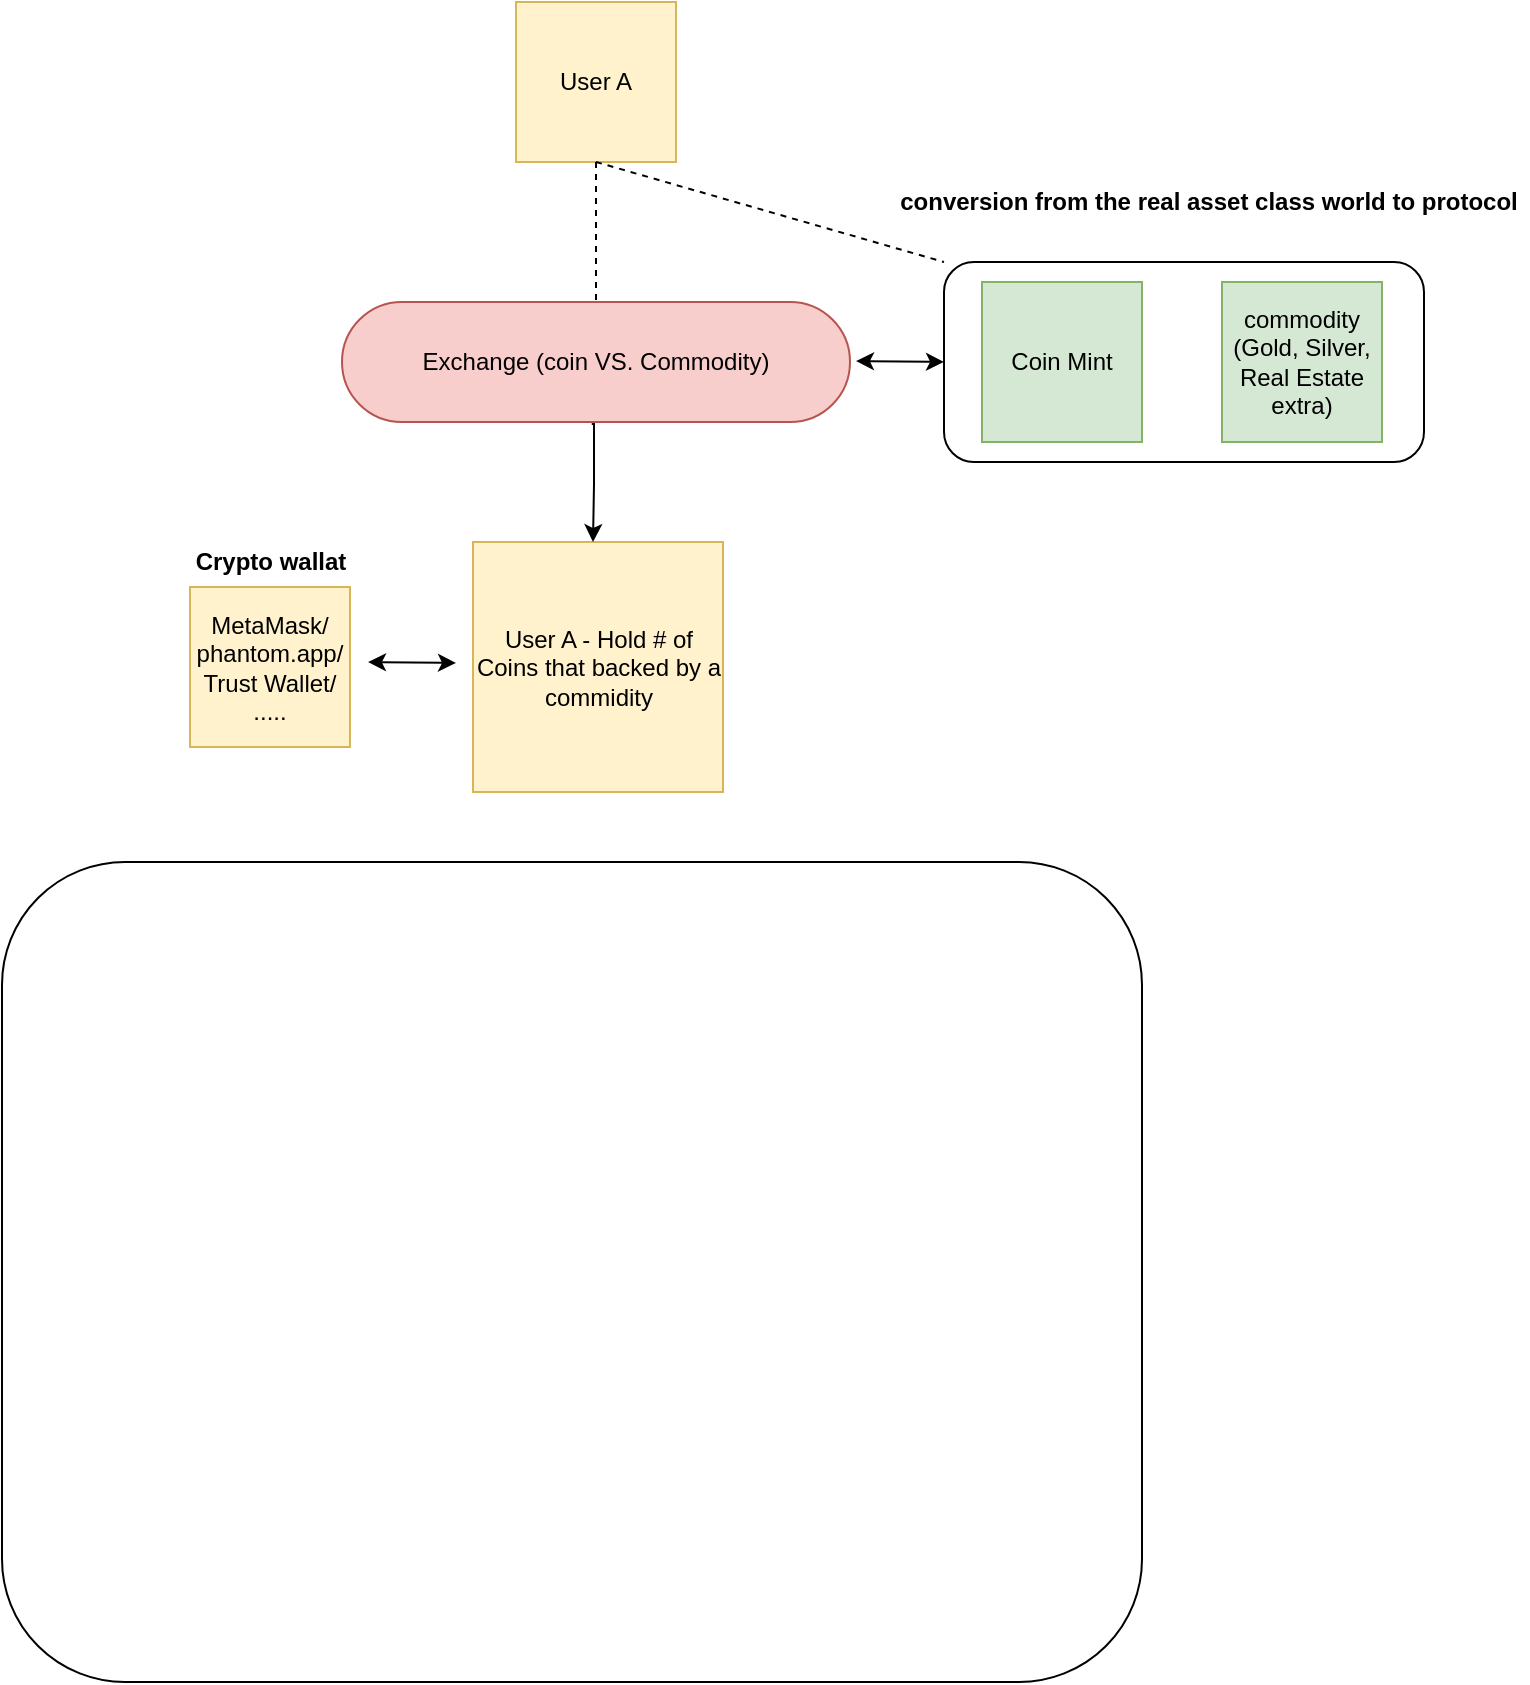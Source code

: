 <mxfile version="16.6.1" type="github">
  <diagram id="sSgZ2VfOlHyiMhSfhE_q" name="Page-1">
    <mxGraphModel dx="1182" dy="722" grid="1" gridSize="10" guides="1" tooltips="1" connect="1" arrows="1" fold="1" page="1" pageScale="1" pageWidth="850" pageHeight="1100" math="0" shadow="0">
      <root>
        <mxCell id="0" />
        <mxCell id="1" parent="0" />
        <mxCell id="L-PwBOsEBAyQJKKIFI6x-3" value="User A" style="whiteSpace=wrap;html=1;aspect=fixed;fillColor=#fff2cc;strokeColor=#d6b656;" parent="1" vertex="1">
          <mxGeometry x="377" y="40" width="80" height="80" as="geometry" />
        </mxCell>
        <mxCell id="L-PwBOsEBAyQJKKIFI6x-4" value="&lt;div&gt;MetaMask/&lt;/div&gt;&lt;div&gt;phantom.app/&lt;/div&gt;&lt;div&gt;Trust Wallet/&lt;/div&gt;&lt;div&gt;.....&lt;br&gt;&lt;/div&gt;" style="whiteSpace=wrap;html=1;aspect=fixed;fillColor=#fff2cc;strokeColor=#d6b656;" parent="1" vertex="1">
          <mxGeometry x="214" y="332.5" width="80" height="80" as="geometry" />
        </mxCell>
        <mxCell id="L-PwBOsEBAyQJKKIFI6x-7" value="" style="endArrow=classic;startArrow=classic;html=1;rounded=0;exitX=0;exitY=0.5;exitDx=0;exitDy=0;" parent="1" edge="1" source="L-PwBOsEBAyQJKKIFI6x-13">
          <mxGeometry width="50" height="50" relative="1" as="geometry">
            <mxPoint x="587" y="220" as="sourcePoint" />
            <mxPoint x="547" y="219.5" as="targetPoint" />
          </mxGeometry>
        </mxCell>
        <mxCell id="L-PwBOsEBAyQJKKIFI6x-8" value="Coin Mint" style="whiteSpace=wrap;html=1;aspect=fixed;fillColor=#d5e8d4;strokeColor=#82b366;" parent="1" vertex="1">
          <mxGeometry x="610" y="180" width="80" height="80" as="geometry" />
        </mxCell>
        <mxCell id="L-PwBOsEBAyQJKKIFI6x-9" value="commodity (Gold, Silver, Real Estate extra)" style="whiteSpace=wrap;html=1;aspect=fixed;fillColor=#d5e8d4;strokeColor=#82b366;" parent="1" vertex="1">
          <mxGeometry x="730" y="180" width="80" height="80" as="geometry" />
        </mxCell>
        <mxCell id="L-PwBOsEBAyQJKKIFI6x-10" value="" style="shape=image;html=1;verticalAlign=top;verticalLabelPosition=bottom;labelBackgroundColor=#ffffff;imageAspect=0;aspect=fixed;image=https://cdn1.iconfinder.com/data/icons/CrystalClear/64x64/apps/package_system.png;rounded=0;sketch=0;fontColor=#393C56;strokeColor=#E07A5F;fillColor=#F2CC8F;" parent="1" vertex="1">
          <mxGeometry x="689" y="199.5" width="41" height="41" as="geometry" />
        </mxCell>
        <mxCell id="L-PwBOsEBAyQJKKIFI6x-11" value="&lt;b&gt;conversion from the real asset class world to protocol&lt;/b&gt;" style="text;html=1;align=center;verticalAlign=middle;resizable=0;points=[];autosize=1;strokeColor=none;fillColor=none;" parent="1" vertex="1">
          <mxGeometry x="563" y="130" width="320" height="20" as="geometry" />
        </mxCell>
        <mxCell id="L-PwBOsEBAyQJKKIFI6x-12" value="Exchange (coin VS. Commodity)" style="rounded=1;whiteSpace=wrap;html=1;arcSize=50;fillColor=#f8cecc;strokeColor=#b85450;" parent="1" vertex="1">
          <mxGeometry x="290" y="190" width="254" height="60" as="geometry" />
        </mxCell>
        <mxCell id="L-PwBOsEBAyQJKKIFI6x-13" value="" style="rounded=1;whiteSpace=wrap;html=1;gradientColor=none;fillColor=none;" parent="1" vertex="1">
          <mxGeometry x="591" y="170" width="240" height="100" as="geometry" />
        </mxCell>
        <mxCell id="L-PwBOsEBAyQJKKIFI6x-14" value="User A - Hold # of Coins that backed by a commidity" style="whiteSpace=wrap;html=1;aspect=fixed;fillColor=#fff2cc;strokeColor=#d6b656;" parent="1" vertex="1">
          <mxGeometry x="355.5" y="310" width="125" height="125" as="geometry" />
        </mxCell>
        <mxCell id="L-PwBOsEBAyQJKKIFI6x-23" value="" style="edgeStyle=orthogonalEdgeStyle;rounded=0;orthogonalLoop=1;jettySize=auto;html=1;exitX=0.531;exitY=1.017;exitDx=0;exitDy=0;exitPerimeter=0;" parent="1" edge="1">
          <mxGeometry relative="1" as="geometry">
            <mxPoint x="414.874" y="251.02" as="sourcePoint" />
            <mxPoint x="415.5" y="310" as="targetPoint" />
            <Array as="points">
              <mxPoint x="416" y="251" />
              <mxPoint x="416" y="281" />
            </Array>
          </mxGeometry>
        </mxCell>
        <mxCell id="nfaOHaFv4_JS75rRDxIS-1" value="" style="endArrow=none;dashed=1;html=1;rounded=0;entryX=0;entryY=0;entryDx=0;entryDy=0;exitX=0.5;exitY=1;exitDx=0;exitDy=0;" edge="1" parent="1" source="L-PwBOsEBAyQJKKIFI6x-3" target="L-PwBOsEBAyQJKKIFI6x-13">
          <mxGeometry width="50" height="50" relative="1" as="geometry">
            <mxPoint x="443" y="120" as="sourcePoint" />
            <mxPoint x="584" y="170" as="targetPoint" />
          </mxGeometry>
        </mxCell>
        <mxCell id="nfaOHaFv4_JS75rRDxIS-2" value="" style="endArrow=none;dashed=1;html=1;rounded=0;exitX=0.5;exitY=1;exitDx=0;exitDy=0;entryX=0.5;entryY=0;entryDx=0;entryDy=0;" edge="1" parent="1" source="L-PwBOsEBAyQJKKIFI6x-3" target="L-PwBOsEBAyQJKKIFI6x-12">
          <mxGeometry width="50" height="50" relative="1" as="geometry">
            <mxPoint x="427" y="130" as="sourcePoint" />
            <mxPoint x="412.1" y="190" as="targetPoint" />
          </mxGeometry>
        </mxCell>
        <mxCell id="nfaOHaFv4_JS75rRDxIS-3" value="&lt;b&gt;Crypto wallat&lt;/b&gt;" style="text;html=1;align=center;verticalAlign=middle;resizable=0;points=[];autosize=1;strokeColor=none;fillColor=none;" vertex="1" parent="1">
          <mxGeometry x="209" y="310" width="90" height="20" as="geometry" />
        </mxCell>
        <mxCell id="nfaOHaFv4_JS75rRDxIS-5" value="" style="endArrow=classic;startArrow=classic;html=1;rounded=0;exitX=0;exitY=0.5;exitDx=0;exitDy=0;" edge="1" parent="1">
          <mxGeometry width="50" height="50" relative="1" as="geometry">
            <mxPoint x="347" y="370.5" as="sourcePoint" />
            <mxPoint x="303" y="370" as="targetPoint" />
          </mxGeometry>
        </mxCell>
        <mxCell id="nfaOHaFv4_JS75rRDxIS-6" value="" style="rounded=1;whiteSpace=wrap;html=1;gradientColor=none;fillColor=none;" vertex="1" parent="1">
          <mxGeometry x="120" y="470" width="570" height="410" as="geometry" />
        </mxCell>
      </root>
    </mxGraphModel>
  </diagram>
</mxfile>
